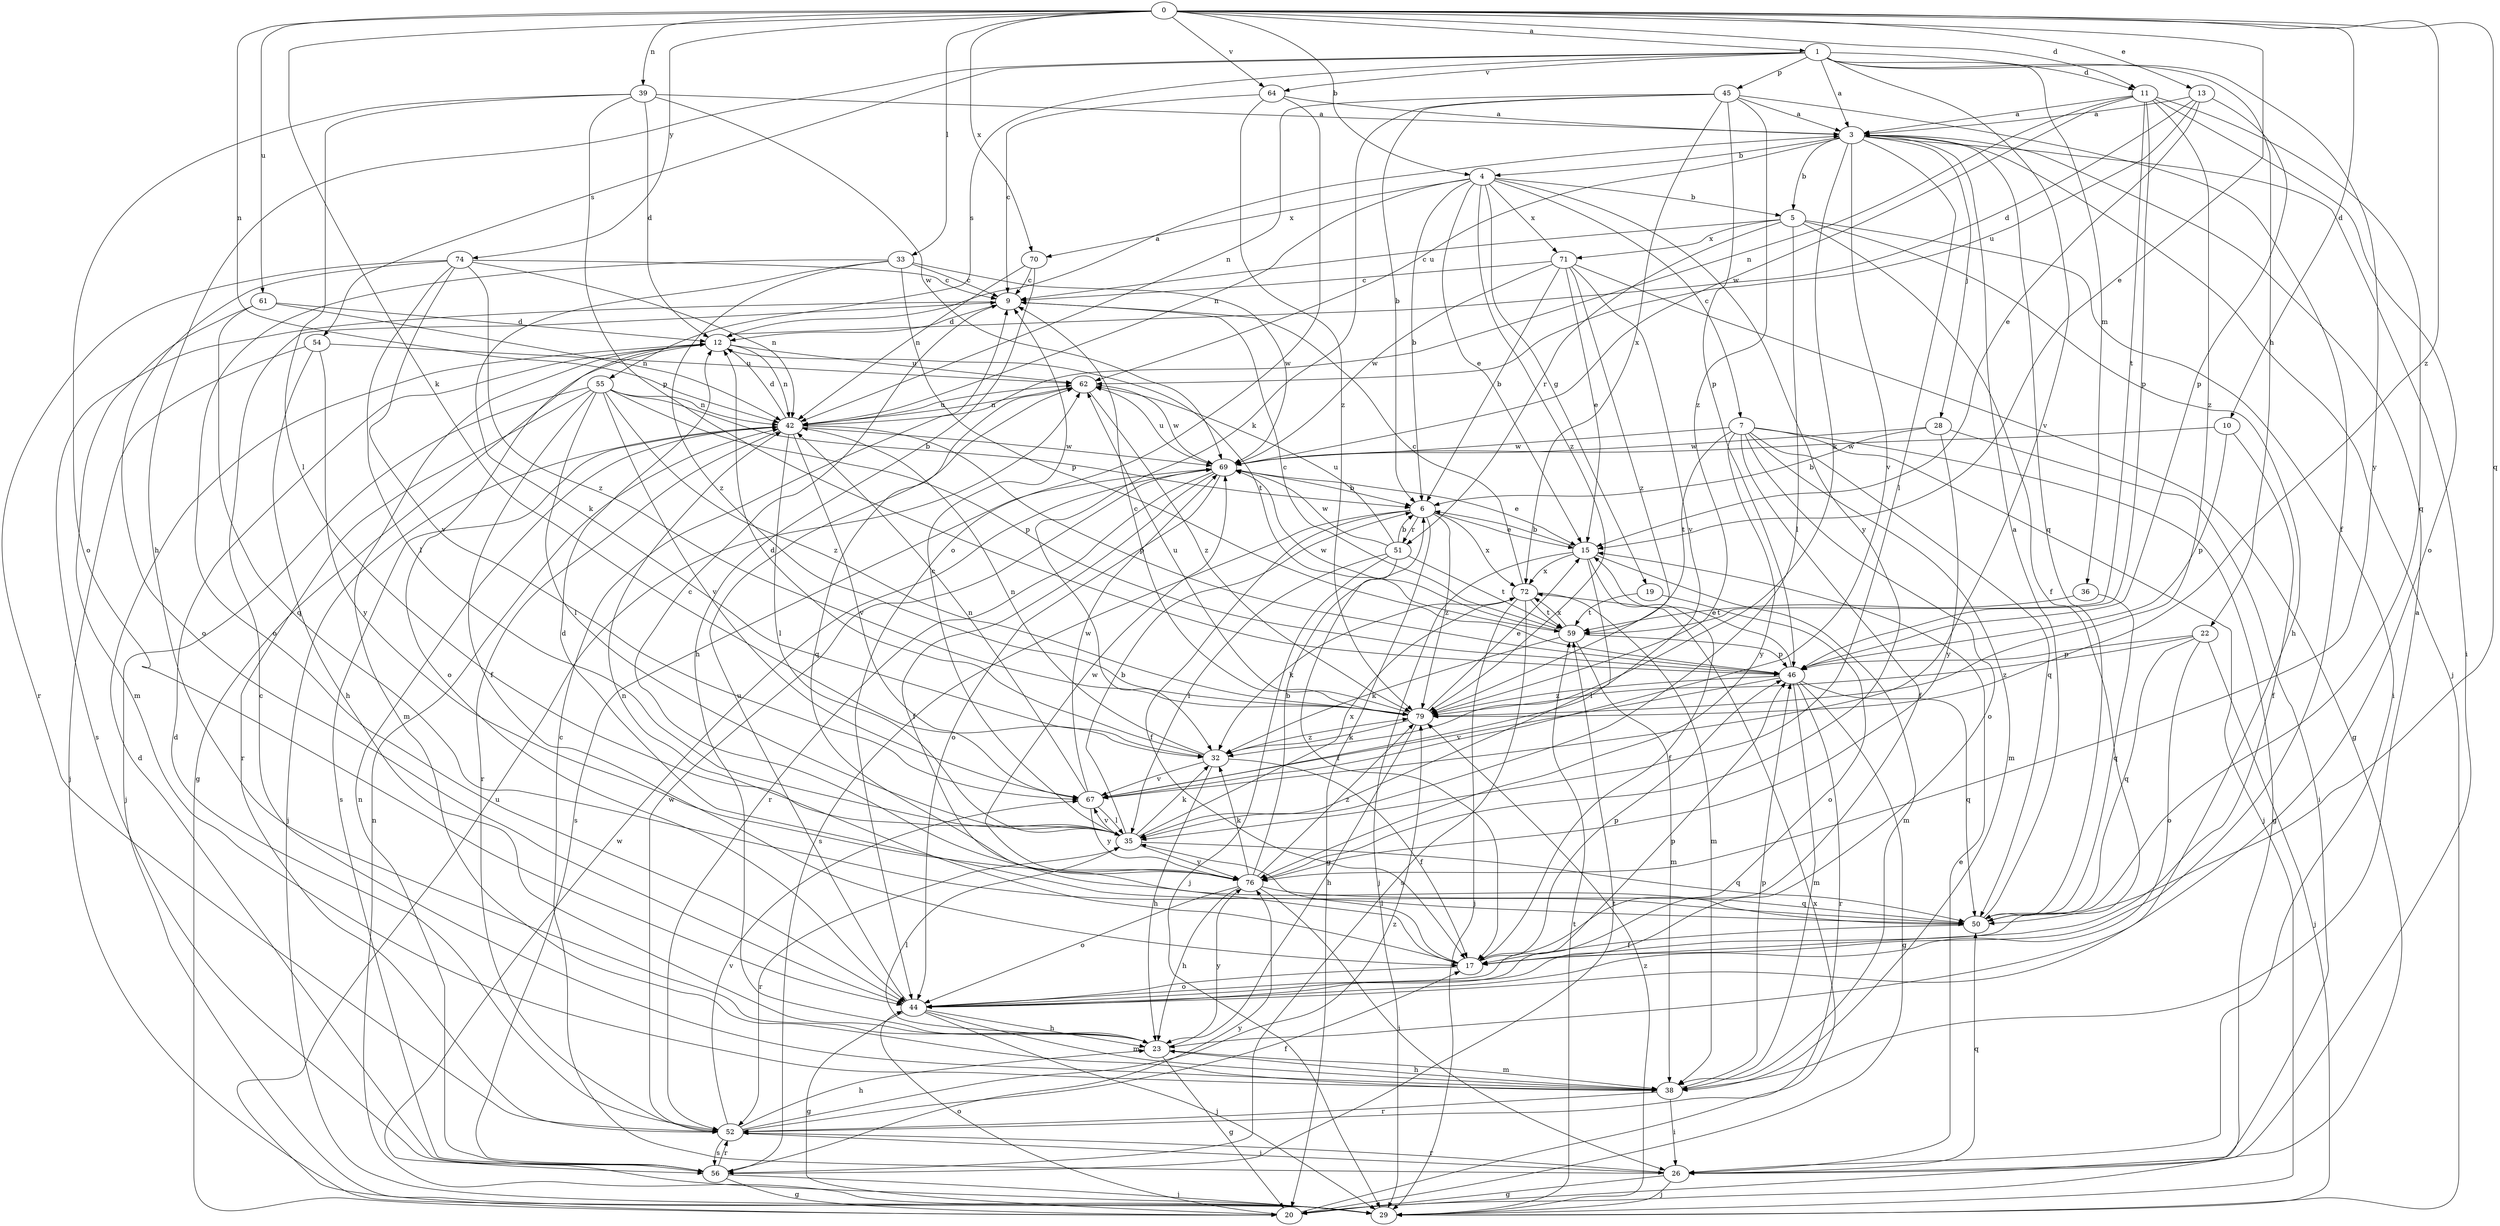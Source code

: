 strict digraph  {
0;
1;
3;
4;
5;
6;
7;
9;
10;
11;
12;
13;
15;
17;
19;
20;
22;
23;
26;
28;
29;
32;
33;
35;
36;
38;
39;
42;
44;
45;
46;
50;
51;
52;
54;
55;
56;
59;
61;
62;
64;
67;
69;
70;
71;
72;
74;
76;
79;
0 -> 1  [label=a];
0 -> 4  [label=b];
0 -> 10  [label=d];
0 -> 11  [label=d];
0 -> 13  [label=e];
0 -> 15  [label=e];
0 -> 32  [label=k];
0 -> 33  [label=l];
0 -> 39  [label=n];
0 -> 42  [label=n];
0 -> 50  [label=q];
0 -> 61  [label=u];
0 -> 64  [label=v];
0 -> 70  [label=x];
0 -> 74  [label=y];
0 -> 79  [label=z];
1 -> 3  [label=a];
1 -> 11  [label=d];
1 -> 22  [label=h];
1 -> 23  [label=h];
1 -> 36  [label=m];
1 -> 45  [label=p];
1 -> 54  [label=s];
1 -> 55  [label=s];
1 -> 64  [label=v];
1 -> 67  [label=v];
1 -> 76  [label=y];
3 -> 4  [label=b];
3 -> 5  [label=b];
3 -> 26  [label=i];
3 -> 28  [label=j];
3 -> 29  [label=j];
3 -> 32  [label=k];
3 -> 35  [label=l];
3 -> 50  [label=q];
3 -> 62  [label=u];
3 -> 67  [label=v];
4 -> 5  [label=b];
4 -> 6  [label=b];
4 -> 7  [label=c];
4 -> 15  [label=e];
4 -> 19  [label=g];
4 -> 42  [label=n];
4 -> 70  [label=x];
4 -> 71  [label=x];
4 -> 76  [label=y];
4 -> 79  [label=z];
5 -> 9  [label=c];
5 -> 17  [label=f];
5 -> 23  [label=h];
5 -> 26  [label=i];
5 -> 35  [label=l];
5 -> 51  [label=r];
5 -> 71  [label=x];
6 -> 15  [label=e];
6 -> 17  [label=f];
6 -> 20  [label=g];
6 -> 51  [label=r];
6 -> 56  [label=s];
6 -> 72  [label=x];
6 -> 79  [label=z];
7 -> 17  [label=f];
7 -> 20  [label=g];
7 -> 29  [label=j];
7 -> 38  [label=m];
7 -> 44  [label=o];
7 -> 50  [label=q];
7 -> 59  [label=t];
7 -> 69  [label=w];
7 -> 76  [label=y];
9 -> 12  [label=d];
9 -> 56  [label=s];
10 -> 17  [label=f];
10 -> 46  [label=p];
10 -> 69  [label=w];
11 -> 3  [label=a];
11 -> 42  [label=n];
11 -> 44  [label=o];
11 -> 46  [label=p];
11 -> 50  [label=q];
11 -> 59  [label=t];
11 -> 69  [label=w];
11 -> 79  [label=z];
12 -> 3  [label=a];
12 -> 20  [label=g];
12 -> 38  [label=m];
12 -> 42  [label=n];
12 -> 44  [label=o];
12 -> 59  [label=t];
12 -> 62  [label=u];
13 -> 3  [label=a];
13 -> 12  [label=d];
13 -> 15  [label=e];
13 -> 46  [label=p];
13 -> 62  [label=u];
15 -> 6  [label=b];
15 -> 17  [label=f];
15 -> 29  [label=j];
15 -> 35  [label=l];
15 -> 38  [label=m];
15 -> 72  [label=x];
17 -> 35  [label=l];
17 -> 42  [label=n];
17 -> 44  [label=o];
17 -> 46  [label=p];
19 -> 44  [label=o];
19 -> 59  [label=t];
20 -> 44  [label=o];
20 -> 62  [label=u];
20 -> 72  [label=x];
22 -> 29  [label=j];
22 -> 44  [label=o];
22 -> 46  [label=p];
22 -> 50  [label=q];
22 -> 79  [label=z];
23 -> 20  [label=g];
23 -> 35  [label=l];
23 -> 38  [label=m];
23 -> 76  [label=y];
26 -> 9  [label=c];
26 -> 15  [label=e];
26 -> 20  [label=g];
26 -> 29  [label=j];
26 -> 50  [label=q];
26 -> 52  [label=r];
28 -> 6  [label=b];
28 -> 26  [label=i];
28 -> 69  [label=w];
28 -> 76  [label=y];
29 -> 42  [label=n];
29 -> 59  [label=t];
29 -> 69  [label=w];
29 -> 79  [label=z];
32 -> 12  [label=d];
32 -> 17  [label=f];
32 -> 23  [label=h];
32 -> 42  [label=n];
32 -> 67  [label=v];
32 -> 79  [label=z];
33 -> 9  [label=c];
33 -> 32  [label=k];
33 -> 44  [label=o];
33 -> 46  [label=p];
33 -> 69  [label=w];
33 -> 79  [label=z];
35 -> 6  [label=b];
35 -> 9  [label=c];
35 -> 32  [label=k];
35 -> 50  [label=q];
35 -> 52  [label=r];
35 -> 67  [label=v];
35 -> 72  [label=x];
35 -> 76  [label=y];
36 -> 50  [label=q];
36 -> 59  [label=t];
38 -> 3  [label=a];
38 -> 9  [label=c];
38 -> 23  [label=h];
38 -> 26  [label=i];
38 -> 46  [label=p];
38 -> 52  [label=r];
39 -> 3  [label=a];
39 -> 12  [label=d];
39 -> 35  [label=l];
39 -> 44  [label=o];
39 -> 46  [label=p];
39 -> 69  [label=w];
42 -> 12  [label=d];
42 -> 29  [label=j];
42 -> 35  [label=l];
42 -> 46  [label=p];
42 -> 52  [label=r];
42 -> 56  [label=s];
42 -> 62  [label=u];
42 -> 67  [label=v];
42 -> 69  [label=w];
44 -> 20  [label=g];
44 -> 23  [label=h];
44 -> 29  [label=j];
44 -> 38  [label=m];
44 -> 46  [label=p];
44 -> 62  [label=u];
45 -> 3  [label=a];
45 -> 6  [label=b];
45 -> 17  [label=f];
45 -> 32  [label=k];
45 -> 42  [label=n];
45 -> 46  [label=p];
45 -> 72  [label=x];
45 -> 79  [label=z];
46 -> 15  [label=e];
46 -> 20  [label=g];
46 -> 38  [label=m];
46 -> 50  [label=q];
46 -> 52  [label=r];
46 -> 67  [label=v];
46 -> 79  [label=z];
50 -> 3  [label=a];
50 -> 12  [label=d];
50 -> 17  [label=f];
51 -> 6  [label=b];
51 -> 17  [label=f];
51 -> 29  [label=j];
51 -> 35  [label=l];
51 -> 59  [label=t];
51 -> 62  [label=u];
51 -> 69  [label=w];
52 -> 12  [label=d];
52 -> 17  [label=f];
52 -> 23  [label=h];
52 -> 26  [label=i];
52 -> 56  [label=s];
52 -> 67  [label=v];
52 -> 69  [label=w];
52 -> 79  [label=z];
54 -> 23  [label=h];
54 -> 29  [label=j];
54 -> 62  [label=u];
54 -> 76  [label=y];
55 -> 6  [label=b];
55 -> 17  [label=f];
55 -> 29  [label=j];
55 -> 35  [label=l];
55 -> 42  [label=n];
55 -> 46  [label=p];
55 -> 52  [label=r];
55 -> 67  [label=v];
55 -> 79  [label=z];
56 -> 12  [label=d];
56 -> 20  [label=g];
56 -> 29  [label=j];
56 -> 42  [label=n];
56 -> 52  [label=r];
56 -> 59  [label=t];
56 -> 76  [label=y];
59 -> 9  [label=c];
59 -> 32  [label=k];
59 -> 38  [label=m];
59 -> 46  [label=p];
59 -> 69  [label=w];
59 -> 72  [label=x];
61 -> 12  [label=d];
61 -> 38  [label=m];
61 -> 42  [label=n];
61 -> 50  [label=q];
62 -> 42  [label=n];
62 -> 50  [label=q];
62 -> 69  [label=w];
62 -> 79  [label=z];
64 -> 3  [label=a];
64 -> 9  [label=c];
64 -> 44  [label=o];
64 -> 79  [label=z];
67 -> 35  [label=l];
67 -> 42  [label=n];
67 -> 69  [label=w];
67 -> 76  [label=y];
69 -> 6  [label=b];
69 -> 15  [label=e];
69 -> 17  [label=f];
69 -> 44  [label=o];
69 -> 52  [label=r];
69 -> 56  [label=s];
69 -> 62  [label=u];
70 -> 9  [label=c];
70 -> 23  [label=h];
70 -> 42  [label=n];
71 -> 6  [label=b];
71 -> 9  [label=c];
71 -> 15  [label=e];
71 -> 20  [label=g];
71 -> 67  [label=v];
71 -> 69  [label=w];
71 -> 79  [label=z];
72 -> 9  [label=c];
72 -> 29  [label=j];
72 -> 32  [label=k];
72 -> 38  [label=m];
72 -> 56  [label=s];
72 -> 59  [label=t];
74 -> 9  [label=c];
74 -> 35  [label=l];
74 -> 42  [label=n];
74 -> 44  [label=o];
74 -> 52  [label=r];
74 -> 67  [label=v];
74 -> 79  [label=z];
76 -> 6  [label=b];
76 -> 9  [label=c];
76 -> 23  [label=h];
76 -> 26  [label=i];
76 -> 32  [label=k];
76 -> 44  [label=o];
76 -> 50  [label=q];
76 -> 69  [label=w];
76 -> 79  [label=z];
79 -> 9  [label=c];
79 -> 15  [label=e];
79 -> 23  [label=h];
79 -> 32  [label=k];
79 -> 62  [label=u];
}
